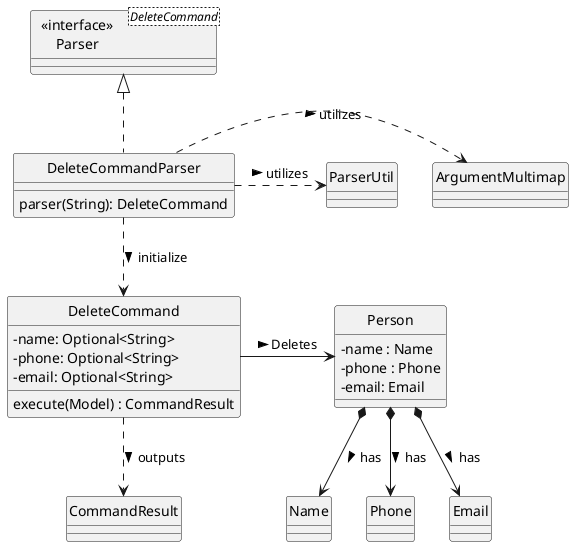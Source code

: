 @startuml
hide circle
skinparam classAttributeIconSize 0

Class "  <<interface>>  \nParser" as Parser<DeleteCommand>
Class DeleteCommandParser {
    parser(String): DeleteCommand
}

Class DeleteCommand {
  -name: Optional<String>
  -phone: Optional<String>
  -email: Optional<String>
  execute(Model) : CommandResult
}
Class CommandResult

Class ArgumentMultimap
Class ParserUtil

Class Person {
  -name : Name
  -phone : Phone
  -email: Email
}
Class Name
Class Phone
Class Email

DeleteCommandParser .up.|> Parser

DeleteCommandParser .down.> DeleteCommand: initialize >
DeleteCommandParser .right.> ArgumentMultimap: utilizes >
DeleteCommandParser .right.> ParserUtil: utilizes >

DeleteCommand .down.> CommandResult: outputs >


DeleteCommand -right-> Person: Deletes >
Person *-down-> Name: has >
Person *-down-> Phone: has >
Person *-down-> Email: has >

@enduml
